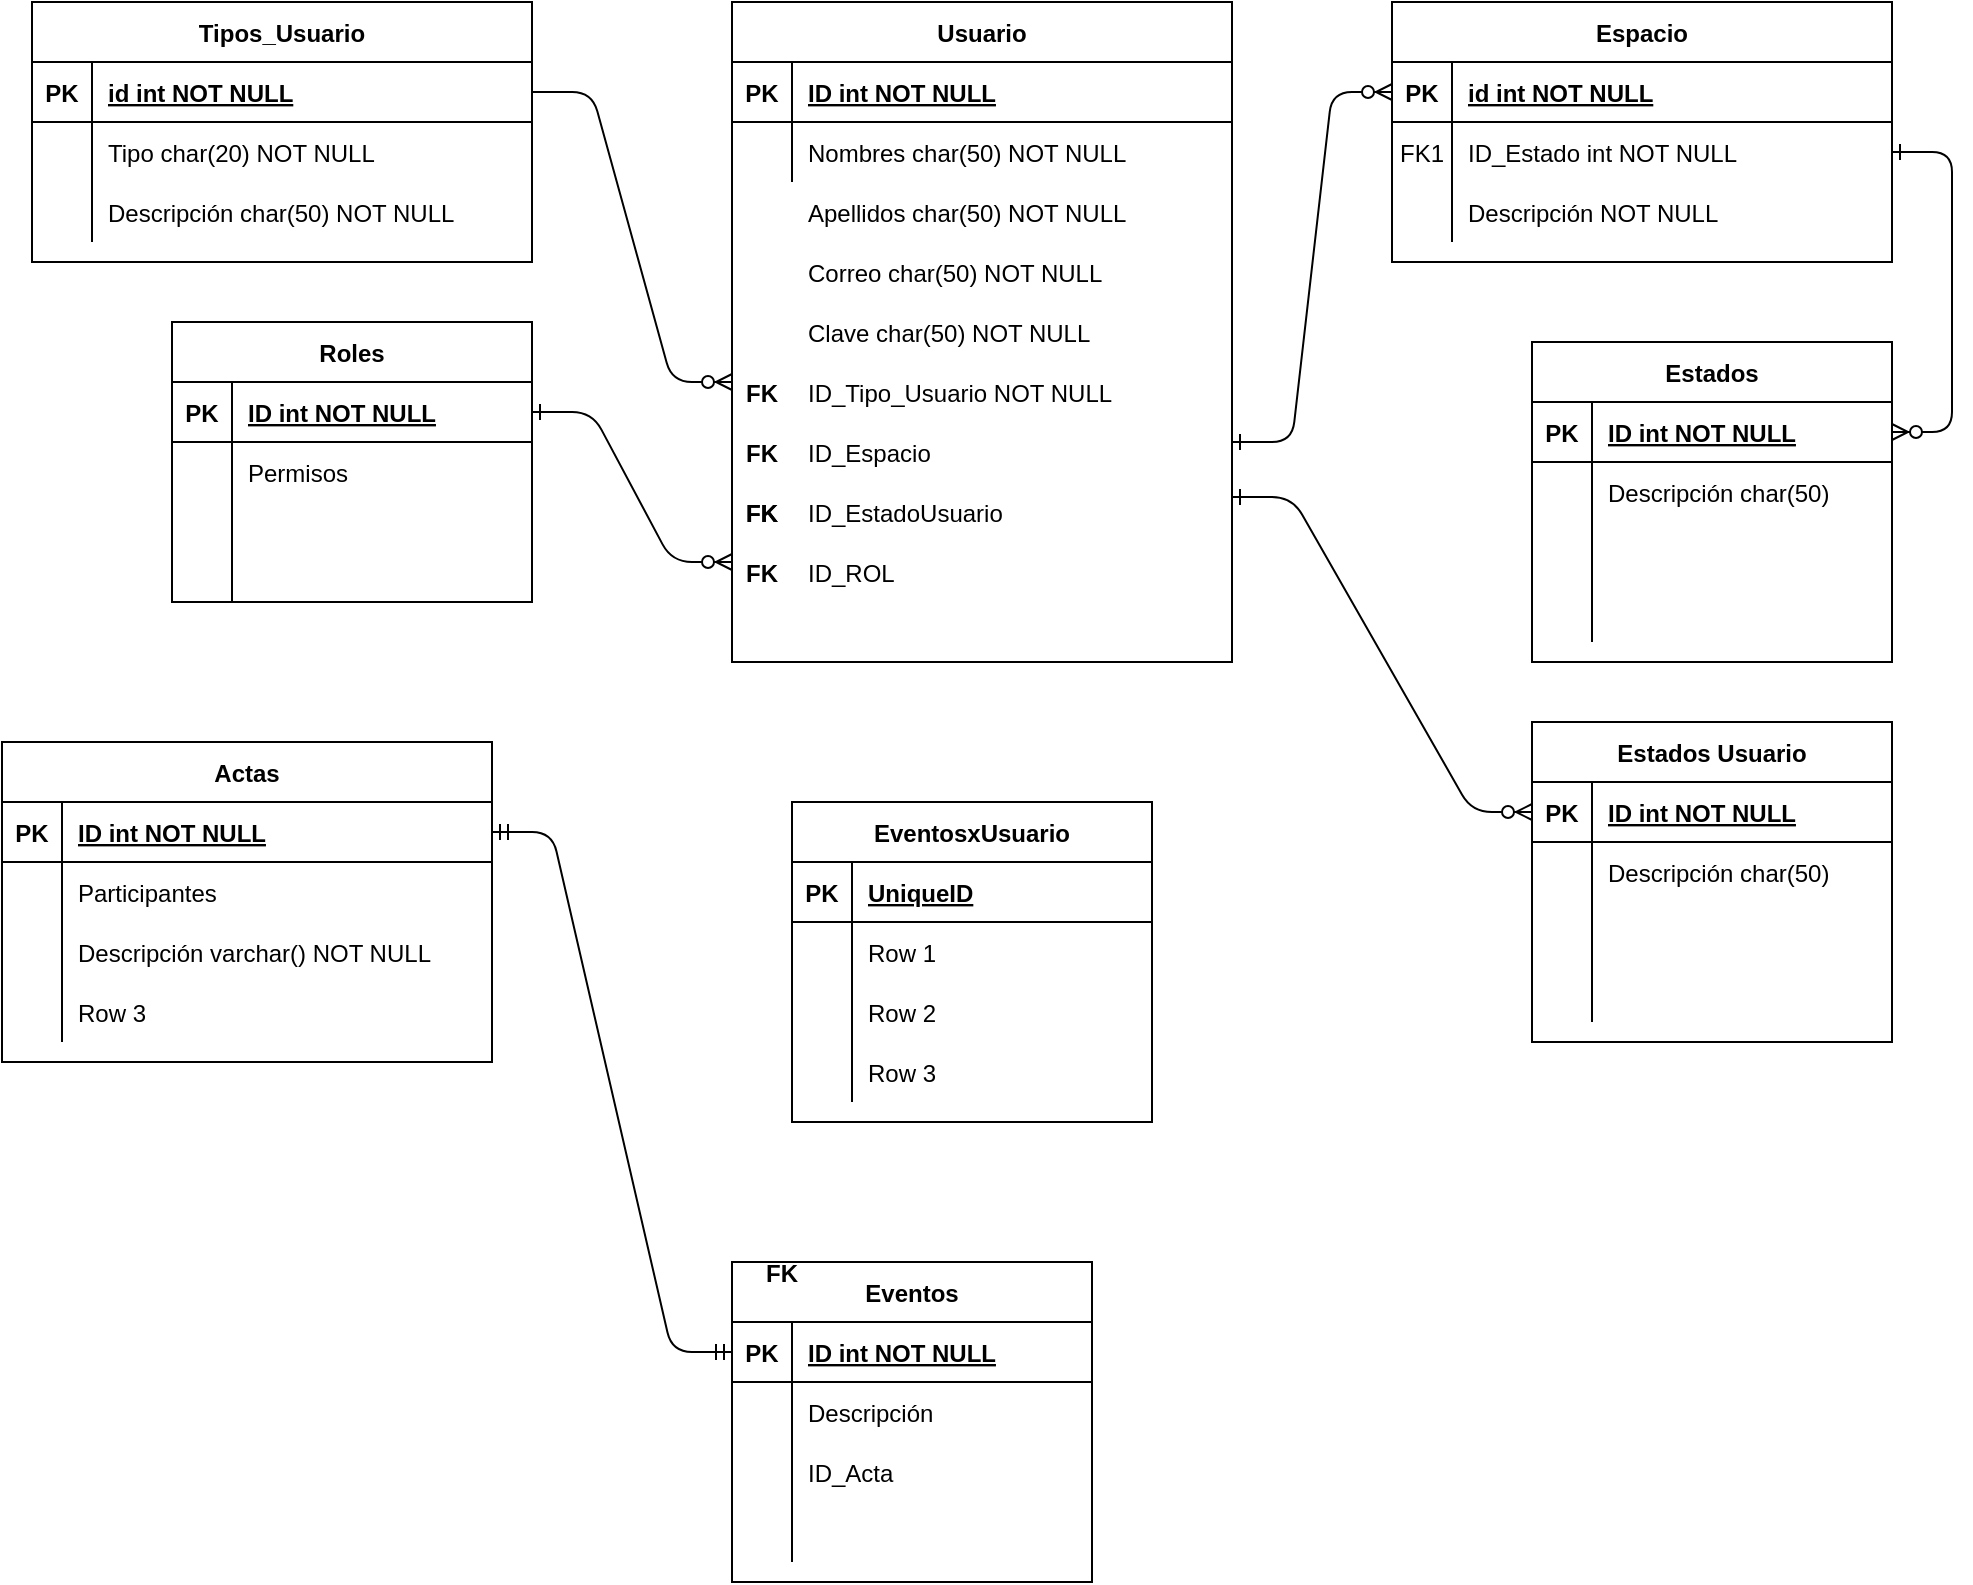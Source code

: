 <mxfile version="13.8.7" type="github">
  <diagram id="R2lEEEUBdFMjLlhIrx00" name="Page-1">
    <mxGraphModel dx="1712" dy="479" grid="1" gridSize="10" guides="1" tooltips="1" connect="1" arrows="1" fold="1" page="1" pageScale="1" pageWidth="850" pageHeight="1100" math="0" shadow="0" extFonts="Permanent Marker^https://fonts.googleapis.com/css?family=Permanent+Marker">
      <root>
        <mxCell id="0" />
        <mxCell id="1" parent="0" />
        <mxCell id="C-vyLk0tnHw3VtMMgP7b-1" value="" style="edgeStyle=entityRelationEdgeStyle;endArrow=ERzeroToMany;startArrow=ERone;endFill=1;startFill=0;entryX=0;entryY=0.5;entryDx=0;entryDy=0;" parent="1" target="C-vyLk0tnHw3VtMMgP7b-3" edge="1">
          <mxGeometry width="100" height="100" relative="1" as="geometry">
            <mxPoint x="370" y="340" as="sourcePoint" />
            <mxPoint x="440" y="620" as="targetPoint" />
          </mxGeometry>
        </mxCell>
        <mxCell id="C-vyLk0tnHw3VtMMgP7b-2" value="Espacio" style="shape=table;startSize=30;container=1;collapsible=1;childLayout=tableLayout;fixedRows=1;rowLines=0;fontStyle=1;align=center;resizeLast=1;" parent="1" vertex="1">
          <mxGeometry x="450" y="120" width="250" height="130" as="geometry" />
        </mxCell>
        <mxCell id="C-vyLk0tnHw3VtMMgP7b-3" value="" style="shape=partialRectangle;collapsible=0;dropTarget=0;pointerEvents=0;fillColor=none;points=[[0,0.5],[1,0.5]];portConstraint=eastwest;top=0;left=0;right=0;bottom=1;" parent="C-vyLk0tnHw3VtMMgP7b-2" vertex="1">
          <mxGeometry y="30" width="250" height="30" as="geometry" />
        </mxCell>
        <mxCell id="C-vyLk0tnHw3VtMMgP7b-4" value="PK" style="shape=partialRectangle;overflow=hidden;connectable=0;fillColor=none;top=0;left=0;bottom=0;right=0;fontStyle=1;" parent="C-vyLk0tnHw3VtMMgP7b-3" vertex="1">
          <mxGeometry width="30" height="30" as="geometry" />
        </mxCell>
        <mxCell id="C-vyLk0tnHw3VtMMgP7b-5" value="id int NOT NULL " style="shape=partialRectangle;overflow=hidden;connectable=0;fillColor=none;top=0;left=0;bottom=0;right=0;align=left;spacingLeft=6;fontStyle=5;" parent="C-vyLk0tnHw3VtMMgP7b-3" vertex="1">
          <mxGeometry x="30" width="220" height="30" as="geometry" />
        </mxCell>
        <mxCell id="C-vyLk0tnHw3VtMMgP7b-6" value="" style="shape=partialRectangle;collapsible=0;dropTarget=0;pointerEvents=0;fillColor=none;points=[[0,0.5],[1,0.5]];portConstraint=eastwest;top=0;left=0;right=0;bottom=0;" parent="C-vyLk0tnHw3VtMMgP7b-2" vertex="1">
          <mxGeometry y="60" width="250" height="30" as="geometry" />
        </mxCell>
        <mxCell id="C-vyLk0tnHw3VtMMgP7b-7" value="FK1" style="shape=partialRectangle;overflow=hidden;connectable=0;fillColor=none;top=0;left=0;bottom=0;right=0;" parent="C-vyLk0tnHw3VtMMgP7b-6" vertex="1">
          <mxGeometry width="30" height="30" as="geometry" />
        </mxCell>
        <mxCell id="C-vyLk0tnHw3VtMMgP7b-8" value="ID_Estado int NOT NULL" style="shape=partialRectangle;overflow=hidden;connectable=0;fillColor=none;top=0;left=0;bottom=0;right=0;align=left;spacingLeft=6;" parent="C-vyLk0tnHw3VtMMgP7b-6" vertex="1">
          <mxGeometry x="30" width="220" height="30" as="geometry" />
        </mxCell>
        <mxCell id="C-vyLk0tnHw3VtMMgP7b-9" value="" style="shape=partialRectangle;collapsible=0;dropTarget=0;pointerEvents=0;fillColor=none;points=[[0,0.5],[1,0.5]];portConstraint=eastwest;top=0;left=0;right=0;bottom=0;" parent="C-vyLk0tnHw3VtMMgP7b-2" vertex="1">
          <mxGeometry y="90" width="250" height="30" as="geometry" />
        </mxCell>
        <mxCell id="C-vyLk0tnHw3VtMMgP7b-10" value="" style="shape=partialRectangle;overflow=hidden;connectable=0;fillColor=none;top=0;left=0;bottom=0;right=0;" parent="C-vyLk0tnHw3VtMMgP7b-9" vertex="1">
          <mxGeometry width="30" height="30" as="geometry" />
        </mxCell>
        <mxCell id="C-vyLk0tnHw3VtMMgP7b-11" value="Descripción NOT NULL" style="shape=partialRectangle;overflow=hidden;connectable=0;fillColor=none;top=0;left=0;bottom=0;right=0;align=left;spacingLeft=6;" parent="C-vyLk0tnHw3VtMMgP7b-9" vertex="1">
          <mxGeometry x="30" width="220" height="30" as="geometry" />
        </mxCell>
        <mxCell id="C-vyLk0tnHw3VtMMgP7b-13" value="Tipos_Usuario" style="shape=table;startSize=30;container=1;collapsible=1;childLayout=tableLayout;fixedRows=1;rowLines=0;fontStyle=1;align=center;resizeLast=1;" parent="1" vertex="1">
          <mxGeometry x="-230" y="120" width="250" height="130" as="geometry" />
        </mxCell>
        <mxCell id="C-vyLk0tnHw3VtMMgP7b-14" value="" style="shape=partialRectangle;collapsible=0;dropTarget=0;pointerEvents=0;fillColor=none;points=[[0,0.5],[1,0.5]];portConstraint=eastwest;top=0;left=0;right=0;bottom=1;" parent="C-vyLk0tnHw3VtMMgP7b-13" vertex="1">
          <mxGeometry y="30" width="250" height="30" as="geometry" />
        </mxCell>
        <mxCell id="C-vyLk0tnHw3VtMMgP7b-15" value="PK" style="shape=partialRectangle;overflow=hidden;connectable=0;fillColor=none;top=0;left=0;bottom=0;right=0;fontStyle=1;" parent="C-vyLk0tnHw3VtMMgP7b-14" vertex="1">
          <mxGeometry width="30" height="30" as="geometry" />
        </mxCell>
        <mxCell id="C-vyLk0tnHw3VtMMgP7b-16" value="id int NOT NULL " style="shape=partialRectangle;overflow=hidden;connectable=0;fillColor=none;top=0;left=0;bottom=0;right=0;align=left;spacingLeft=6;fontStyle=5;" parent="C-vyLk0tnHw3VtMMgP7b-14" vertex="1">
          <mxGeometry x="30" width="220" height="30" as="geometry" />
        </mxCell>
        <mxCell id="C-vyLk0tnHw3VtMMgP7b-17" value="" style="shape=partialRectangle;collapsible=0;dropTarget=0;pointerEvents=0;fillColor=none;points=[[0,0.5],[1,0.5]];portConstraint=eastwest;top=0;left=0;right=0;bottom=0;" parent="C-vyLk0tnHw3VtMMgP7b-13" vertex="1">
          <mxGeometry y="60" width="250" height="30" as="geometry" />
        </mxCell>
        <mxCell id="C-vyLk0tnHw3VtMMgP7b-18" value="" style="shape=partialRectangle;overflow=hidden;connectable=0;fillColor=none;top=0;left=0;bottom=0;right=0;" parent="C-vyLk0tnHw3VtMMgP7b-17" vertex="1">
          <mxGeometry width="30" height="30" as="geometry" />
        </mxCell>
        <mxCell id="C-vyLk0tnHw3VtMMgP7b-19" value="Tipo char(20) NOT NULL" style="shape=partialRectangle;overflow=hidden;connectable=0;fillColor=none;top=0;left=0;bottom=0;right=0;align=left;spacingLeft=6;" parent="C-vyLk0tnHw3VtMMgP7b-17" vertex="1">
          <mxGeometry x="30" width="220" height="30" as="geometry" />
        </mxCell>
        <mxCell id="C-vyLk0tnHw3VtMMgP7b-20" value="" style="shape=partialRectangle;collapsible=0;dropTarget=0;pointerEvents=0;fillColor=none;points=[[0,0.5],[1,0.5]];portConstraint=eastwest;top=0;left=0;right=0;bottom=0;" parent="C-vyLk0tnHw3VtMMgP7b-13" vertex="1">
          <mxGeometry y="90" width="250" height="30" as="geometry" />
        </mxCell>
        <mxCell id="C-vyLk0tnHw3VtMMgP7b-21" value="" style="shape=partialRectangle;overflow=hidden;connectable=0;fillColor=none;top=0;left=0;bottom=0;right=0;" parent="C-vyLk0tnHw3VtMMgP7b-20" vertex="1">
          <mxGeometry width="30" height="30" as="geometry" />
        </mxCell>
        <mxCell id="C-vyLk0tnHw3VtMMgP7b-22" value="Descripción char(50) NOT NULL" style="shape=partialRectangle;overflow=hidden;connectable=0;fillColor=none;top=0;left=0;bottom=0;right=0;align=left;spacingLeft=6;" parent="C-vyLk0tnHw3VtMMgP7b-20" vertex="1">
          <mxGeometry x="30" width="220" height="30" as="geometry" />
        </mxCell>
        <mxCell id="C-vyLk0tnHw3VtMMgP7b-23" value="Usuario" style="shape=table;startSize=30;container=1;collapsible=1;childLayout=tableLayout;fixedRows=1;rowLines=0;fontStyle=1;align=center;resizeLast=1;" parent="1" vertex="1">
          <mxGeometry x="120" y="120" width="250" height="330" as="geometry" />
        </mxCell>
        <mxCell id="C-vyLk0tnHw3VtMMgP7b-24" value="" style="shape=partialRectangle;collapsible=0;dropTarget=0;pointerEvents=0;fillColor=none;points=[[0,0.5],[1,0.5]];portConstraint=eastwest;top=0;left=0;right=0;bottom=1;" parent="C-vyLk0tnHw3VtMMgP7b-23" vertex="1">
          <mxGeometry y="30" width="250" height="30" as="geometry" />
        </mxCell>
        <mxCell id="C-vyLk0tnHw3VtMMgP7b-25" value="PK" style="shape=partialRectangle;overflow=hidden;connectable=0;fillColor=none;top=0;left=0;bottom=0;right=0;fontStyle=1;" parent="C-vyLk0tnHw3VtMMgP7b-24" vertex="1">
          <mxGeometry width="30" height="30" as="geometry" />
        </mxCell>
        <mxCell id="C-vyLk0tnHw3VtMMgP7b-26" value="ID int NOT NULL " style="shape=partialRectangle;overflow=hidden;connectable=0;fillColor=none;top=0;left=0;bottom=0;right=0;align=left;spacingLeft=6;fontStyle=5;" parent="C-vyLk0tnHw3VtMMgP7b-24" vertex="1">
          <mxGeometry x="30" width="220" height="30" as="geometry" />
        </mxCell>
        <mxCell id="C-vyLk0tnHw3VtMMgP7b-27" value="" style="shape=partialRectangle;collapsible=0;dropTarget=0;pointerEvents=0;fillColor=none;points=[[0,0.5],[1,0.5]];portConstraint=eastwest;top=0;left=0;right=0;bottom=0;" parent="C-vyLk0tnHw3VtMMgP7b-23" vertex="1">
          <mxGeometry y="60" width="250" height="30" as="geometry" />
        </mxCell>
        <mxCell id="C-vyLk0tnHw3VtMMgP7b-28" value="" style="shape=partialRectangle;overflow=hidden;connectable=0;fillColor=none;top=0;left=0;bottom=0;right=0;" parent="C-vyLk0tnHw3VtMMgP7b-27" vertex="1">
          <mxGeometry width="30" height="30" as="geometry" />
        </mxCell>
        <mxCell id="C-vyLk0tnHw3VtMMgP7b-29" value="Nombres char(50) NOT NULL" style="shape=partialRectangle;overflow=hidden;connectable=0;fillColor=none;top=0;left=0;bottom=0;right=0;align=left;spacingLeft=6;" parent="C-vyLk0tnHw3VtMMgP7b-27" vertex="1">
          <mxGeometry x="30" width="220" height="30" as="geometry" />
        </mxCell>
        <mxCell id="xv08w1UEjey9Dp2DJym8-1" value="Apellidos char(50) NOT NULL" style="shape=partialRectangle;overflow=hidden;connectable=0;fillColor=none;top=0;left=0;bottom=0;right=0;align=left;spacingLeft=6;" parent="1" vertex="1">
          <mxGeometry x="150" y="210" width="220" height="30" as="geometry" />
        </mxCell>
        <mxCell id="xv08w1UEjey9Dp2DJym8-2" value="Correo char(50) NOT NULL" style="shape=partialRectangle;overflow=hidden;connectable=0;fillColor=none;top=0;left=0;bottom=0;right=0;align=left;spacingLeft=6;" parent="1" vertex="1">
          <mxGeometry x="150" y="240" width="220" height="30" as="geometry" />
        </mxCell>
        <mxCell id="xv08w1UEjey9Dp2DJym8-3" value="Clave char(50) NOT NULL" style="shape=partialRectangle;overflow=hidden;connectable=0;fillColor=none;top=0;left=0;bottom=0;right=0;align=left;spacingLeft=6;" parent="1" vertex="1">
          <mxGeometry x="150" y="270" width="220" height="30" as="geometry" />
        </mxCell>
        <mxCell id="xv08w1UEjey9Dp2DJym8-4" value="ID_Tipo_Usuario NOT NULL" style="shape=partialRectangle;overflow=hidden;connectable=0;fillColor=none;top=0;left=0;bottom=0;right=0;align=left;spacingLeft=6;" parent="1" vertex="1">
          <mxGeometry x="150" y="300" width="220" height="30" as="geometry" />
        </mxCell>
        <mxCell id="xv08w1UEjey9Dp2DJym8-5" value="FK" style="shape=partialRectangle;overflow=hidden;connectable=0;fillColor=none;top=0;left=0;bottom=0;right=0;fontStyle=1;" parent="1" vertex="1">
          <mxGeometry x="120" y="300" width="30" height="30" as="geometry" />
        </mxCell>
        <mxCell id="xv08w1UEjey9Dp2DJym8-6" value="ID_Espacio" style="shape=partialRectangle;overflow=hidden;connectable=0;fillColor=none;top=0;left=0;bottom=0;right=0;align=left;spacingLeft=6;" parent="1" vertex="1">
          <mxGeometry x="150" y="330" width="220" height="30" as="geometry" />
        </mxCell>
        <mxCell id="xv08w1UEjey9Dp2DJym8-7" value="FK" style="shape=partialRectangle;overflow=hidden;connectable=0;fillColor=none;top=0;left=0;bottom=0;right=0;fontStyle=1;" parent="1" vertex="1">
          <mxGeometry x="120" y="330" width="30" height="30" as="geometry" />
        </mxCell>
        <mxCell id="xv08w1UEjey9Dp2DJym8-9" value="" style="edgeStyle=entityRelationEdgeStyle;fontSize=12;html=1;endArrow=ERzeroToMany;endFill=1;exitX=1;exitY=0.5;exitDx=0;exitDy=0;" parent="1" source="C-vyLk0tnHw3VtMMgP7b-14" edge="1">
          <mxGeometry width="100" height="100" relative="1" as="geometry">
            <mxPoint x="20" y="410" as="sourcePoint" />
            <mxPoint x="120" y="310" as="targetPoint" />
          </mxGeometry>
        </mxCell>
        <mxCell id="a4zTn3Dcf4u7CMfQcBWH-1" value="Actas" style="shape=table;startSize=30;container=1;collapsible=1;childLayout=tableLayout;fixedRows=1;rowLines=0;fontStyle=1;align=center;resizeLast=1;" vertex="1" parent="1">
          <mxGeometry x="-245" y="490" width="245" height="160" as="geometry" />
        </mxCell>
        <mxCell id="a4zTn3Dcf4u7CMfQcBWH-2" value="" style="shape=partialRectangle;collapsible=0;dropTarget=0;pointerEvents=0;fillColor=none;top=0;left=0;bottom=1;right=0;points=[[0,0.5],[1,0.5]];portConstraint=eastwest;" vertex="1" parent="a4zTn3Dcf4u7CMfQcBWH-1">
          <mxGeometry y="30" width="245" height="30" as="geometry" />
        </mxCell>
        <mxCell id="a4zTn3Dcf4u7CMfQcBWH-3" value="PK" style="shape=partialRectangle;connectable=0;fillColor=none;top=0;left=0;bottom=0;right=0;fontStyle=1;overflow=hidden;" vertex="1" parent="a4zTn3Dcf4u7CMfQcBWH-2">
          <mxGeometry width="30" height="30" as="geometry" />
        </mxCell>
        <mxCell id="a4zTn3Dcf4u7CMfQcBWH-4" value="ID int NOT NULL" style="shape=partialRectangle;connectable=0;fillColor=none;top=0;left=0;bottom=0;right=0;align=left;spacingLeft=6;fontStyle=5;overflow=hidden;" vertex="1" parent="a4zTn3Dcf4u7CMfQcBWH-2">
          <mxGeometry x="30" width="215" height="30" as="geometry" />
        </mxCell>
        <mxCell id="a4zTn3Dcf4u7CMfQcBWH-5" value="" style="shape=partialRectangle;collapsible=0;dropTarget=0;pointerEvents=0;fillColor=none;top=0;left=0;bottom=0;right=0;points=[[0,0.5],[1,0.5]];portConstraint=eastwest;" vertex="1" parent="a4zTn3Dcf4u7CMfQcBWH-1">
          <mxGeometry y="60" width="245" height="30" as="geometry" />
        </mxCell>
        <mxCell id="a4zTn3Dcf4u7CMfQcBWH-6" value="" style="shape=partialRectangle;connectable=0;fillColor=none;top=0;left=0;bottom=0;right=0;editable=1;overflow=hidden;" vertex="1" parent="a4zTn3Dcf4u7CMfQcBWH-5">
          <mxGeometry width="30" height="30" as="geometry" />
        </mxCell>
        <mxCell id="a4zTn3Dcf4u7CMfQcBWH-7" value="Participantes " style="shape=partialRectangle;connectable=0;fillColor=none;top=0;left=0;bottom=0;right=0;align=left;spacingLeft=6;overflow=hidden;" vertex="1" parent="a4zTn3Dcf4u7CMfQcBWH-5">
          <mxGeometry x="30" width="215" height="30" as="geometry" />
        </mxCell>
        <mxCell id="a4zTn3Dcf4u7CMfQcBWH-8" value="" style="shape=partialRectangle;collapsible=0;dropTarget=0;pointerEvents=0;fillColor=none;top=0;left=0;bottom=0;right=0;points=[[0,0.5],[1,0.5]];portConstraint=eastwest;" vertex="1" parent="a4zTn3Dcf4u7CMfQcBWH-1">
          <mxGeometry y="90" width="245" height="30" as="geometry" />
        </mxCell>
        <mxCell id="a4zTn3Dcf4u7CMfQcBWH-9" value="" style="shape=partialRectangle;connectable=0;fillColor=none;top=0;left=0;bottom=0;right=0;editable=1;overflow=hidden;" vertex="1" parent="a4zTn3Dcf4u7CMfQcBWH-8">
          <mxGeometry width="30" height="30" as="geometry" />
        </mxCell>
        <mxCell id="a4zTn3Dcf4u7CMfQcBWH-10" value="Descripción varchar() NOT NULL" style="shape=partialRectangle;connectable=0;fillColor=none;top=0;left=0;bottom=0;right=0;align=left;spacingLeft=6;overflow=hidden;" vertex="1" parent="a4zTn3Dcf4u7CMfQcBWH-8">
          <mxGeometry x="30" width="215" height="30" as="geometry" />
        </mxCell>
        <mxCell id="a4zTn3Dcf4u7CMfQcBWH-11" value="" style="shape=partialRectangle;collapsible=0;dropTarget=0;pointerEvents=0;fillColor=none;top=0;left=0;bottom=0;right=0;points=[[0,0.5],[1,0.5]];portConstraint=eastwest;" vertex="1" parent="a4zTn3Dcf4u7CMfQcBWH-1">
          <mxGeometry y="120" width="245" height="30" as="geometry" />
        </mxCell>
        <mxCell id="a4zTn3Dcf4u7CMfQcBWH-12" value="" style="shape=partialRectangle;connectable=0;fillColor=none;top=0;left=0;bottom=0;right=0;editable=1;overflow=hidden;" vertex="1" parent="a4zTn3Dcf4u7CMfQcBWH-11">
          <mxGeometry width="30" height="30" as="geometry" />
        </mxCell>
        <mxCell id="a4zTn3Dcf4u7CMfQcBWH-13" value="Row 3" style="shape=partialRectangle;connectable=0;fillColor=none;top=0;left=0;bottom=0;right=0;align=left;spacingLeft=6;overflow=hidden;" vertex="1" parent="a4zTn3Dcf4u7CMfQcBWH-11">
          <mxGeometry x="30" width="215" height="30" as="geometry" />
        </mxCell>
        <mxCell id="a4zTn3Dcf4u7CMfQcBWH-15" value="Roles" style="shape=table;startSize=30;container=1;collapsible=1;childLayout=tableLayout;fixedRows=1;rowLines=0;fontStyle=1;align=center;resizeLast=1;" vertex="1" parent="1">
          <mxGeometry x="-160" y="280" width="180" height="140" as="geometry" />
        </mxCell>
        <mxCell id="a4zTn3Dcf4u7CMfQcBWH-16" value="" style="shape=partialRectangle;collapsible=0;dropTarget=0;pointerEvents=0;fillColor=none;top=0;left=0;bottom=1;right=0;points=[[0,0.5],[1,0.5]];portConstraint=eastwest;" vertex="1" parent="a4zTn3Dcf4u7CMfQcBWH-15">
          <mxGeometry y="30" width="180" height="30" as="geometry" />
        </mxCell>
        <mxCell id="a4zTn3Dcf4u7CMfQcBWH-17" value="PK" style="shape=partialRectangle;connectable=0;fillColor=none;top=0;left=0;bottom=0;right=0;fontStyle=1;overflow=hidden;" vertex="1" parent="a4zTn3Dcf4u7CMfQcBWH-16">
          <mxGeometry width="30" height="30" as="geometry" />
        </mxCell>
        <mxCell id="a4zTn3Dcf4u7CMfQcBWH-18" value="ID int NOT NULL" style="shape=partialRectangle;connectable=0;fillColor=none;top=0;left=0;bottom=0;right=0;align=left;spacingLeft=6;fontStyle=5;overflow=hidden;" vertex="1" parent="a4zTn3Dcf4u7CMfQcBWH-16">
          <mxGeometry x="30" width="150" height="30" as="geometry" />
        </mxCell>
        <mxCell id="a4zTn3Dcf4u7CMfQcBWH-19" value="" style="shape=partialRectangle;collapsible=0;dropTarget=0;pointerEvents=0;fillColor=none;top=0;left=0;bottom=0;right=0;points=[[0,0.5],[1,0.5]];portConstraint=eastwest;" vertex="1" parent="a4zTn3Dcf4u7CMfQcBWH-15">
          <mxGeometry y="60" width="180" height="30" as="geometry" />
        </mxCell>
        <mxCell id="a4zTn3Dcf4u7CMfQcBWH-20" value="" style="shape=partialRectangle;connectable=0;fillColor=none;top=0;left=0;bottom=0;right=0;editable=1;overflow=hidden;" vertex="1" parent="a4zTn3Dcf4u7CMfQcBWH-19">
          <mxGeometry width="30" height="30" as="geometry" />
        </mxCell>
        <mxCell id="a4zTn3Dcf4u7CMfQcBWH-21" value="Permisos" style="shape=partialRectangle;connectable=0;fillColor=none;top=0;left=0;bottom=0;right=0;align=left;spacingLeft=6;overflow=hidden;" vertex="1" parent="a4zTn3Dcf4u7CMfQcBWH-19">
          <mxGeometry x="30" width="150" height="30" as="geometry" />
        </mxCell>
        <mxCell id="a4zTn3Dcf4u7CMfQcBWH-22" value="" style="shape=partialRectangle;collapsible=0;dropTarget=0;pointerEvents=0;fillColor=none;top=0;left=0;bottom=0;right=0;points=[[0,0.5],[1,0.5]];portConstraint=eastwest;" vertex="1" parent="a4zTn3Dcf4u7CMfQcBWH-15">
          <mxGeometry y="90" width="180" height="30" as="geometry" />
        </mxCell>
        <mxCell id="a4zTn3Dcf4u7CMfQcBWH-23" value="" style="shape=partialRectangle;connectable=0;fillColor=none;top=0;left=0;bottom=0;right=0;editable=1;overflow=hidden;" vertex="1" parent="a4zTn3Dcf4u7CMfQcBWH-22">
          <mxGeometry width="30" height="30" as="geometry" />
        </mxCell>
        <mxCell id="a4zTn3Dcf4u7CMfQcBWH-24" value="" style="shape=partialRectangle;connectable=0;fillColor=none;top=0;left=0;bottom=0;right=0;align=left;spacingLeft=6;overflow=hidden;" vertex="1" parent="a4zTn3Dcf4u7CMfQcBWH-22">
          <mxGeometry x="30" width="150" height="30" as="geometry" />
        </mxCell>
        <mxCell id="a4zTn3Dcf4u7CMfQcBWH-25" value="" style="shape=partialRectangle;collapsible=0;dropTarget=0;pointerEvents=0;fillColor=none;top=0;left=0;bottom=0;right=0;points=[[0,0.5],[1,0.5]];portConstraint=eastwest;" vertex="1" parent="a4zTn3Dcf4u7CMfQcBWH-15">
          <mxGeometry y="120" width="180" height="20" as="geometry" />
        </mxCell>
        <mxCell id="a4zTn3Dcf4u7CMfQcBWH-26" value="" style="shape=partialRectangle;connectable=0;fillColor=none;top=0;left=0;bottom=0;right=0;editable=1;overflow=hidden;" vertex="1" parent="a4zTn3Dcf4u7CMfQcBWH-25">
          <mxGeometry width="30" height="20" as="geometry" />
        </mxCell>
        <mxCell id="a4zTn3Dcf4u7CMfQcBWH-27" value="" style="shape=partialRectangle;connectable=0;fillColor=none;top=0;left=0;bottom=0;right=0;align=left;spacingLeft=6;overflow=hidden;" vertex="1" parent="a4zTn3Dcf4u7CMfQcBWH-25">
          <mxGeometry x="30" width="150" height="20" as="geometry" />
        </mxCell>
        <mxCell id="a4zTn3Dcf4u7CMfQcBWH-28" value="Estados" style="shape=table;startSize=30;container=1;collapsible=1;childLayout=tableLayout;fixedRows=1;rowLines=0;fontStyle=1;align=center;resizeLast=1;" vertex="1" parent="1">
          <mxGeometry x="520" y="290" width="180" height="160" as="geometry" />
        </mxCell>
        <mxCell id="a4zTn3Dcf4u7CMfQcBWH-29" value="" style="shape=partialRectangle;collapsible=0;dropTarget=0;pointerEvents=0;fillColor=none;top=0;left=0;bottom=1;right=0;points=[[0,0.5],[1,0.5]];portConstraint=eastwest;" vertex="1" parent="a4zTn3Dcf4u7CMfQcBWH-28">
          <mxGeometry y="30" width="180" height="30" as="geometry" />
        </mxCell>
        <mxCell id="a4zTn3Dcf4u7CMfQcBWH-30" value="PK" style="shape=partialRectangle;connectable=0;fillColor=none;top=0;left=0;bottom=0;right=0;fontStyle=1;overflow=hidden;" vertex="1" parent="a4zTn3Dcf4u7CMfQcBWH-29">
          <mxGeometry width="30" height="30" as="geometry" />
        </mxCell>
        <mxCell id="a4zTn3Dcf4u7CMfQcBWH-31" value="ID int NOT NULL" style="shape=partialRectangle;connectable=0;fillColor=none;top=0;left=0;bottom=0;right=0;align=left;spacingLeft=6;fontStyle=5;overflow=hidden;" vertex="1" parent="a4zTn3Dcf4u7CMfQcBWH-29">
          <mxGeometry x="30" width="150" height="30" as="geometry" />
        </mxCell>
        <mxCell id="a4zTn3Dcf4u7CMfQcBWH-32" value="" style="shape=partialRectangle;collapsible=0;dropTarget=0;pointerEvents=0;fillColor=none;top=0;left=0;bottom=0;right=0;points=[[0,0.5],[1,0.5]];portConstraint=eastwest;" vertex="1" parent="a4zTn3Dcf4u7CMfQcBWH-28">
          <mxGeometry y="60" width="180" height="30" as="geometry" />
        </mxCell>
        <mxCell id="a4zTn3Dcf4u7CMfQcBWH-33" value="" style="shape=partialRectangle;connectable=0;fillColor=none;top=0;left=0;bottom=0;right=0;editable=1;overflow=hidden;" vertex="1" parent="a4zTn3Dcf4u7CMfQcBWH-32">
          <mxGeometry width="30" height="30" as="geometry" />
        </mxCell>
        <mxCell id="a4zTn3Dcf4u7CMfQcBWH-34" value="Descripción char(50)" style="shape=partialRectangle;connectable=0;fillColor=none;top=0;left=0;bottom=0;right=0;align=left;spacingLeft=6;overflow=hidden;" vertex="1" parent="a4zTn3Dcf4u7CMfQcBWH-32">
          <mxGeometry x="30" width="150" height="30" as="geometry" />
        </mxCell>
        <mxCell id="a4zTn3Dcf4u7CMfQcBWH-35" value="" style="shape=partialRectangle;collapsible=0;dropTarget=0;pointerEvents=0;fillColor=none;top=0;left=0;bottom=0;right=0;points=[[0,0.5],[1,0.5]];portConstraint=eastwest;" vertex="1" parent="a4zTn3Dcf4u7CMfQcBWH-28">
          <mxGeometry y="90" width="180" height="30" as="geometry" />
        </mxCell>
        <mxCell id="a4zTn3Dcf4u7CMfQcBWH-36" value="" style="shape=partialRectangle;connectable=0;fillColor=none;top=0;left=0;bottom=0;right=0;editable=1;overflow=hidden;" vertex="1" parent="a4zTn3Dcf4u7CMfQcBWH-35">
          <mxGeometry width="30" height="30" as="geometry" />
        </mxCell>
        <mxCell id="a4zTn3Dcf4u7CMfQcBWH-37" value="" style="shape=partialRectangle;connectable=0;fillColor=none;top=0;left=0;bottom=0;right=0;align=left;spacingLeft=6;overflow=hidden;" vertex="1" parent="a4zTn3Dcf4u7CMfQcBWH-35">
          <mxGeometry x="30" width="150" height="30" as="geometry" />
        </mxCell>
        <mxCell id="a4zTn3Dcf4u7CMfQcBWH-38" value="" style="shape=partialRectangle;collapsible=0;dropTarget=0;pointerEvents=0;fillColor=none;top=0;left=0;bottom=0;right=0;points=[[0,0.5],[1,0.5]];portConstraint=eastwest;" vertex="1" parent="a4zTn3Dcf4u7CMfQcBWH-28">
          <mxGeometry y="120" width="180" height="30" as="geometry" />
        </mxCell>
        <mxCell id="a4zTn3Dcf4u7CMfQcBWH-39" value="" style="shape=partialRectangle;connectable=0;fillColor=none;top=0;left=0;bottom=0;right=0;editable=1;overflow=hidden;" vertex="1" parent="a4zTn3Dcf4u7CMfQcBWH-38">
          <mxGeometry width="30" height="30" as="geometry" />
        </mxCell>
        <mxCell id="a4zTn3Dcf4u7CMfQcBWH-40" value="" style="shape=partialRectangle;connectable=0;fillColor=none;top=0;left=0;bottom=0;right=0;align=left;spacingLeft=6;overflow=hidden;" vertex="1" parent="a4zTn3Dcf4u7CMfQcBWH-38">
          <mxGeometry x="30" width="150" height="30" as="geometry" />
        </mxCell>
        <mxCell id="a4zTn3Dcf4u7CMfQcBWH-41" value="" style="edgeStyle=entityRelationEdgeStyle;endArrow=ERzeroToMany;startArrow=ERone;endFill=1;startFill=0;exitX=1;exitY=0.5;exitDx=0;exitDy=0;" edge="1" parent="1" source="C-vyLk0tnHw3VtMMgP7b-6" target="a4zTn3Dcf4u7CMfQcBWH-29">
          <mxGeometry width="100" height="100" relative="1" as="geometry">
            <mxPoint x="710" y="580" as="sourcePoint" />
            <mxPoint x="815" y="370" as="targetPoint" />
          </mxGeometry>
        </mxCell>
        <mxCell id="a4zTn3Dcf4u7CMfQcBWH-42" value="ID_EstadoUsuario" style="shape=partialRectangle;overflow=hidden;connectable=0;fillColor=none;top=0;left=0;bottom=0;right=0;align=left;spacingLeft=6;" vertex="1" parent="1">
          <mxGeometry x="150" y="360" width="220" height="30" as="geometry" />
        </mxCell>
        <mxCell id="a4zTn3Dcf4u7CMfQcBWH-43" value="FK" style="shape=partialRectangle;overflow=hidden;connectable=0;fillColor=none;top=0;left=0;bottom=0;right=0;fontStyle=1;" vertex="1" parent="1">
          <mxGeometry x="120" y="360" width="30" height="30" as="geometry" />
        </mxCell>
        <mxCell id="a4zTn3Dcf4u7CMfQcBWH-44" value="Estados Usuario" style="shape=table;startSize=30;container=1;collapsible=1;childLayout=tableLayout;fixedRows=1;rowLines=0;fontStyle=1;align=center;resizeLast=1;" vertex="1" parent="1">
          <mxGeometry x="520" y="480" width="180" height="160" as="geometry" />
        </mxCell>
        <mxCell id="a4zTn3Dcf4u7CMfQcBWH-45" value="" style="shape=partialRectangle;collapsible=0;dropTarget=0;pointerEvents=0;fillColor=none;top=0;left=0;bottom=1;right=0;points=[[0,0.5],[1,0.5]];portConstraint=eastwest;" vertex="1" parent="a4zTn3Dcf4u7CMfQcBWH-44">
          <mxGeometry y="30" width="180" height="30" as="geometry" />
        </mxCell>
        <mxCell id="a4zTn3Dcf4u7CMfQcBWH-46" value="PK" style="shape=partialRectangle;connectable=0;fillColor=none;top=0;left=0;bottom=0;right=0;fontStyle=1;overflow=hidden;" vertex="1" parent="a4zTn3Dcf4u7CMfQcBWH-45">
          <mxGeometry width="30" height="30" as="geometry" />
        </mxCell>
        <mxCell id="a4zTn3Dcf4u7CMfQcBWH-47" value="ID int NOT NULL" style="shape=partialRectangle;connectable=0;fillColor=none;top=0;left=0;bottom=0;right=0;align=left;spacingLeft=6;fontStyle=5;overflow=hidden;" vertex="1" parent="a4zTn3Dcf4u7CMfQcBWH-45">
          <mxGeometry x="30" width="150" height="30" as="geometry" />
        </mxCell>
        <mxCell id="a4zTn3Dcf4u7CMfQcBWH-48" value="" style="shape=partialRectangle;collapsible=0;dropTarget=0;pointerEvents=0;fillColor=none;top=0;left=0;bottom=0;right=0;points=[[0,0.5],[1,0.5]];portConstraint=eastwest;" vertex="1" parent="a4zTn3Dcf4u7CMfQcBWH-44">
          <mxGeometry y="60" width="180" height="30" as="geometry" />
        </mxCell>
        <mxCell id="a4zTn3Dcf4u7CMfQcBWH-49" value="" style="shape=partialRectangle;connectable=0;fillColor=none;top=0;left=0;bottom=0;right=0;editable=1;overflow=hidden;" vertex="1" parent="a4zTn3Dcf4u7CMfQcBWH-48">
          <mxGeometry width="30" height="30" as="geometry" />
        </mxCell>
        <mxCell id="a4zTn3Dcf4u7CMfQcBWH-50" value="Descripción char(50)" style="shape=partialRectangle;connectable=0;fillColor=none;top=0;left=0;bottom=0;right=0;align=left;spacingLeft=6;overflow=hidden;" vertex="1" parent="a4zTn3Dcf4u7CMfQcBWH-48">
          <mxGeometry x="30" width="150" height="30" as="geometry" />
        </mxCell>
        <mxCell id="a4zTn3Dcf4u7CMfQcBWH-51" value="" style="shape=partialRectangle;collapsible=0;dropTarget=0;pointerEvents=0;fillColor=none;top=0;left=0;bottom=0;right=0;points=[[0,0.5],[1,0.5]];portConstraint=eastwest;" vertex="1" parent="a4zTn3Dcf4u7CMfQcBWH-44">
          <mxGeometry y="90" width="180" height="30" as="geometry" />
        </mxCell>
        <mxCell id="a4zTn3Dcf4u7CMfQcBWH-52" value="" style="shape=partialRectangle;connectable=0;fillColor=none;top=0;left=0;bottom=0;right=0;editable=1;overflow=hidden;" vertex="1" parent="a4zTn3Dcf4u7CMfQcBWH-51">
          <mxGeometry width="30" height="30" as="geometry" />
        </mxCell>
        <mxCell id="a4zTn3Dcf4u7CMfQcBWH-53" value="" style="shape=partialRectangle;connectable=0;fillColor=none;top=0;left=0;bottom=0;right=0;align=left;spacingLeft=6;overflow=hidden;" vertex="1" parent="a4zTn3Dcf4u7CMfQcBWH-51">
          <mxGeometry x="30" width="150" height="30" as="geometry" />
        </mxCell>
        <mxCell id="a4zTn3Dcf4u7CMfQcBWH-54" value="" style="shape=partialRectangle;collapsible=0;dropTarget=0;pointerEvents=0;fillColor=none;top=0;left=0;bottom=0;right=0;points=[[0,0.5],[1,0.5]];portConstraint=eastwest;" vertex="1" parent="a4zTn3Dcf4u7CMfQcBWH-44">
          <mxGeometry y="120" width="180" height="30" as="geometry" />
        </mxCell>
        <mxCell id="a4zTn3Dcf4u7CMfQcBWH-55" value="" style="shape=partialRectangle;connectable=0;fillColor=none;top=0;left=0;bottom=0;right=0;editable=1;overflow=hidden;" vertex="1" parent="a4zTn3Dcf4u7CMfQcBWH-54">
          <mxGeometry width="30" height="30" as="geometry" />
        </mxCell>
        <mxCell id="a4zTn3Dcf4u7CMfQcBWH-56" value="" style="shape=partialRectangle;connectable=0;fillColor=none;top=0;left=0;bottom=0;right=0;align=left;spacingLeft=6;overflow=hidden;" vertex="1" parent="a4zTn3Dcf4u7CMfQcBWH-54">
          <mxGeometry x="30" width="150" height="30" as="geometry" />
        </mxCell>
        <mxCell id="a4zTn3Dcf4u7CMfQcBWH-57" value="" style="edgeStyle=entityRelationEdgeStyle;endArrow=ERzeroToMany;startArrow=ERone;endFill=1;startFill=0;entryX=0;entryY=0.5;entryDx=0;entryDy=0;exitX=1;exitY=0.75;exitDx=0;exitDy=0;" edge="1" parent="1" source="C-vyLk0tnHw3VtMMgP7b-23">
          <mxGeometry width="100" height="100" relative="1" as="geometry">
            <mxPoint x="440" y="700" as="sourcePoint" />
            <mxPoint x="520" y="525" as="targetPoint" />
          </mxGeometry>
        </mxCell>
        <mxCell id="a4zTn3Dcf4u7CMfQcBWH-58" value="" style="edgeStyle=entityRelationEdgeStyle;endArrow=ERzeroToMany;startArrow=ERone;endFill=1;startFill=0;entryX=0;entryY=0.5;entryDx=0;entryDy=0;exitX=1;exitY=0.5;exitDx=0;exitDy=0;" edge="1" parent="1" source="a4zTn3Dcf4u7CMfQcBWH-16">
          <mxGeometry width="100" height="100" relative="1" as="geometry">
            <mxPoint x="40" y="575" as="sourcePoint" />
            <mxPoint x="120" y="400" as="targetPoint" />
          </mxGeometry>
        </mxCell>
        <mxCell id="a4zTn3Dcf4u7CMfQcBWH-59" value="FK" style="shape=partialRectangle;overflow=hidden;connectable=0;fillColor=none;top=0;left=0;bottom=0;right=0;fontStyle=1;" vertex="1" parent="1">
          <mxGeometry x="120" y="360" width="30" height="30" as="geometry" />
        </mxCell>
        <mxCell id="a4zTn3Dcf4u7CMfQcBWH-60" value="ID_ROL" style="shape=partialRectangle;overflow=hidden;connectable=0;fillColor=none;top=0;left=0;bottom=0;right=0;align=left;spacingLeft=6;" vertex="1" parent="1">
          <mxGeometry x="150" y="390" width="220" height="30" as="geometry" />
        </mxCell>
        <mxCell id="a4zTn3Dcf4u7CMfQcBWH-61" value="FK" style="shape=partialRectangle;overflow=hidden;connectable=0;fillColor=none;top=0;left=0;bottom=0;right=0;fontStyle=1;" vertex="1" parent="1">
          <mxGeometry x="120" y="390" width="30" height="30" as="geometry" />
        </mxCell>
        <mxCell id="a4zTn3Dcf4u7CMfQcBWH-62" value="Eventos" style="shape=table;startSize=30;container=1;collapsible=1;childLayout=tableLayout;fixedRows=1;rowLines=0;fontStyle=1;align=center;resizeLast=1;" vertex="1" parent="1">
          <mxGeometry x="120" y="750" width="180" height="160" as="geometry" />
        </mxCell>
        <mxCell id="a4zTn3Dcf4u7CMfQcBWH-63" value="" style="shape=partialRectangle;collapsible=0;dropTarget=0;pointerEvents=0;fillColor=none;top=0;left=0;bottom=1;right=0;points=[[0,0.5],[1,0.5]];portConstraint=eastwest;" vertex="1" parent="a4zTn3Dcf4u7CMfQcBWH-62">
          <mxGeometry y="30" width="180" height="30" as="geometry" />
        </mxCell>
        <mxCell id="a4zTn3Dcf4u7CMfQcBWH-64" value="PK" style="shape=partialRectangle;connectable=0;fillColor=none;top=0;left=0;bottom=0;right=0;fontStyle=1;overflow=hidden;" vertex="1" parent="a4zTn3Dcf4u7CMfQcBWH-63">
          <mxGeometry width="30" height="30" as="geometry" />
        </mxCell>
        <mxCell id="a4zTn3Dcf4u7CMfQcBWH-65" value="ID int NOT NULL" style="shape=partialRectangle;connectable=0;fillColor=none;top=0;left=0;bottom=0;right=0;align=left;spacingLeft=6;fontStyle=5;overflow=hidden;" vertex="1" parent="a4zTn3Dcf4u7CMfQcBWH-63">
          <mxGeometry x="30" width="150" height="30" as="geometry" />
        </mxCell>
        <mxCell id="a4zTn3Dcf4u7CMfQcBWH-66" value="" style="shape=partialRectangle;collapsible=0;dropTarget=0;pointerEvents=0;fillColor=none;top=0;left=0;bottom=0;right=0;points=[[0,0.5],[1,0.5]];portConstraint=eastwest;" vertex="1" parent="a4zTn3Dcf4u7CMfQcBWH-62">
          <mxGeometry y="60" width="180" height="30" as="geometry" />
        </mxCell>
        <mxCell id="a4zTn3Dcf4u7CMfQcBWH-67" value="" style="shape=partialRectangle;connectable=0;fillColor=none;top=0;left=0;bottom=0;right=0;editable=1;overflow=hidden;" vertex="1" parent="a4zTn3Dcf4u7CMfQcBWH-66">
          <mxGeometry width="30" height="30" as="geometry" />
        </mxCell>
        <mxCell id="a4zTn3Dcf4u7CMfQcBWH-68" value="Descripción" style="shape=partialRectangle;connectable=0;fillColor=none;top=0;left=0;bottom=0;right=0;align=left;spacingLeft=6;overflow=hidden;" vertex="1" parent="a4zTn3Dcf4u7CMfQcBWH-66">
          <mxGeometry x="30" width="150" height="30" as="geometry" />
        </mxCell>
        <mxCell id="a4zTn3Dcf4u7CMfQcBWH-69" value="" style="shape=partialRectangle;collapsible=0;dropTarget=0;pointerEvents=0;fillColor=none;top=0;left=0;bottom=0;right=0;points=[[0,0.5],[1,0.5]];portConstraint=eastwest;" vertex="1" parent="a4zTn3Dcf4u7CMfQcBWH-62">
          <mxGeometry y="90" width="180" height="30" as="geometry" />
        </mxCell>
        <mxCell id="a4zTn3Dcf4u7CMfQcBWH-70" value="" style="shape=partialRectangle;connectable=0;fillColor=none;top=0;left=0;bottom=0;right=0;editable=1;overflow=hidden;" vertex="1" parent="a4zTn3Dcf4u7CMfQcBWH-69">
          <mxGeometry width="30" height="30" as="geometry" />
        </mxCell>
        <mxCell id="a4zTn3Dcf4u7CMfQcBWH-71" value="ID_Acta" style="shape=partialRectangle;connectable=0;fillColor=none;top=0;left=0;bottom=0;right=0;align=left;spacingLeft=6;overflow=hidden;" vertex="1" parent="a4zTn3Dcf4u7CMfQcBWH-69">
          <mxGeometry x="30" width="150" height="30" as="geometry" />
        </mxCell>
        <mxCell id="a4zTn3Dcf4u7CMfQcBWH-72" value="" style="shape=partialRectangle;collapsible=0;dropTarget=0;pointerEvents=0;fillColor=none;top=0;left=0;bottom=0;right=0;points=[[0,0.5],[1,0.5]];portConstraint=eastwest;" vertex="1" parent="a4zTn3Dcf4u7CMfQcBWH-62">
          <mxGeometry y="120" width="180" height="30" as="geometry" />
        </mxCell>
        <mxCell id="a4zTn3Dcf4u7CMfQcBWH-73" value="" style="shape=partialRectangle;connectable=0;fillColor=none;top=0;left=0;bottom=0;right=0;editable=1;overflow=hidden;" vertex="1" parent="a4zTn3Dcf4u7CMfQcBWH-72">
          <mxGeometry width="30" height="30" as="geometry" />
        </mxCell>
        <mxCell id="a4zTn3Dcf4u7CMfQcBWH-74" value="" style="shape=partialRectangle;connectable=0;fillColor=none;top=0;left=0;bottom=0;right=0;align=left;spacingLeft=6;overflow=hidden;" vertex="1" parent="a4zTn3Dcf4u7CMfQcBWH-72">
          <mxGeometry x="30" width="150" height="30" as="geometry" />
        </mxCell>
        <mxCell id="a4zTn3Dcf4u7CMfQcBWH-75" value="FK" style="shape=partialRectangle;overflow=hidden;connectable=0;fillColor=none;top=0;left=0;bottom=0;right=0;fontStyle=1;" vertex="1" parent="1">
          <mxGeometry x="130" y="740" width="30" height="30" as="geometry" />
        </mxCell>
        <mxCell id="a4zTn3Dcf4u7CMfQcBWH-77" value="" style="edgeStyle=entityRelationEdgeStyle;fontSize=12;html=1;endArrow=ERmandOne;startArrow=ERmandOne;entryX=0;entryY=0.5;entryDx=0;entryDy=0;" edge="1" parent="1" source="a4zTn3Dcf4u7CMfQcBWH-2" target="a4zTn3Dcf4u7CMfQcBWH-63">
          <mxGeometry width="100" height="100" relative="1" as="geometry">
            <mxPoint x="150" y="520" as="sourcePoint" />
            <mxPoint x="120" y="640" as="targetPoint" />
          </mxGeometry>
        </mxCell>
        <mxCell id="a4zTn3Dcf4u7CMfQcBWH-78" value="EventosxUsuario" style="shape=table;startSize=30;container=1;collapsible=1;childLayout=tableLayout;fixedRows=1;rowLines=0;fontStyle=1;align=center;resizeLast=1;" vertex="1" parent="1">
          <mxGeometry x="150" y="520" width="180" height="160" as="geometry" />
        </mxCell>
        <mxCell id="a4zTn3Dcf4u7CMfQcBWH-79" value="" style="shape=partialRectangle;collapsible=0;dropTarget=0;pointerEvents=0;fillColor=none;top=0;left=0;bottom=1;right=0;points=[[0,0.5],[1,0.5]];portConstraint=eastwest;" vertex="1" parent="a4zTn3Dcf4u7CMfQcBWH-78">
          <mxGeometry y="30" width="180" height="30" as="geometry" />
        </mxCell>
        <mxCell id="a4zTn3Dcf4u7CMfQcBWH-80" value="PK" style="shape=partialRectangle;connectable=0;fillColor=none;top=0;left=0;bottom=0;right=0;fontStyle=1;overflow=hidden;" vertex="1" parent="a4zTn3Dcf4u7CMfQcBWH-79">
          <mxGeometry width="30" height="30" as="geometry" />
        </mxCell>
        <mxCell id="a4zTn3Dcf4u7CMfQcBWH-81" value="UniqueID" style="shape=partialRectangle;connectable=0;fillColor=none;top=0;left=0;bottom=0;right=0;align=left;spacingLeft=6;fontStyle=5;overflow=hidden;" vertex="1" parent="a4zTn3Dcf4u7CMfQcBWH-79">
          <mxGeometry x="30" width="150" height="30" as="geometry" />
        </mxCell>
        <mxCell id="a4zTn3Dcf4u7CMfQcBWH-82" value="" style="shape=partialRectangle;collapsible=0;dropTarget=0;pointerEvents=0;fillColor=none;top=0;left=0;bottom=0;right=0;points=[[0,0.5],[1,0.5]];portConstraint=eastwest;" vertex="1" parent="a4zTn3Dcf4u7CMfQcBWH-78">
          <mxGeometry y="60" width="180" height="30" as="geometry" />
        </mxCell>
        <mxCell id="a4zTn3Dcf4u7CMfQcBWH-83" value="" style="shape=partialRectangle;connectable=0;fillColor=none;top=0;left=0;bottom=0;right=0;editable=1;overflow=hidden;" vertex="1" parent="a4zTn3Dcf4u7CMfQcBWH-82">
          <mxGeometry width="30" height="30" as="geometry" />
        </mxCell>
        <mxCell id="a4zTn3Dcf4u7CMfQcBWH-84" value="Row 1" style="shape=partialRectangle;connectable=0;fillColor=none;top=0;left=0;bottom=0;right=0;align=left;spacingLeft=6;overflow=hidden;" vertex="1" parent="a4zTn3Dcf4u7CMfQcBWH-82">
          <mxGeometry x="30" width="150" height="30" as="geometry" />
        </mxCell>
        <mxCell id="a4zTn3Dcf4u7CMfQcBWH-85" value="" style="shape=partialRectangle;collapsible=0;dropTarget=0;pointerEvents=0;fillColor=none;top=0;left=0;bottom=0;right=0;points=[[0,0.5],[1,0.5]];portConstraint=eastwest;" vertex="1" parent="a4zTn3Dcf4u7CMfQcBWH-78">
          <mxGeometry y="90" width="180" height="30" as="geometry" />
        </mxCell>
        <mxCell id="a4zTn3Dcf4u7CMfQcBWH-86" value="" style="shape=partialRectangle;connectable=0;fillColor=none;top=0;left=0;bottom=0;right=0;editable=1;overflow=hidden;" vertex="1" parent="a4zTn3Dcf4u7CMfQcBWH-85">
          <mxGeometry width="30" height="30" as="geometry" />
        </mxCell>
        <mxCell id="a4zTn3Dcf4u7CMfQcBWH-87" value="Row 2" style="shape=partialRectangle;connectable=0;fillColor=none;top=0;left=0;bottom=0;right=0;align=left;spacingLeft=6;overflow=hidden;" vertex="1" parent="a4zTn3Dcf4u7CMfQcBWH-85">
          <mxGeometry x="30" width="150" height="30" as="geometry" />
        </mxCell>
        <mxCell id="a4zTn3Dcf4u7CMfQcBWH-88" value="" style="shape=partialRectangle;collapsible=0;dropTarget=0;pointerEvents=0;fillColor=none;top=0;left=0;bottom=0;right=0;points=[[0,0.5],[1,0.5]];portConstraint=eastwest;" vertex="1" parent="a4zTn3Dcf4u7CMfQcBWH-78">
          <mxGeometry y="120" width="180" height="30" as="geometry" />
        </mxCell>
        <mxCell id="a4zTn3Dcf4u7CMfQcBWH-89" value="" style="shape=partialRectangle;connectable=0;fillColor=none;top=0;left=0;bottom=0;right=0;editable=1;overflow=hidden;" vertex="1" parent="a4zTn3Dcf4u7CMfQcBWH-88">
          <mxGeometry width="30" height="30" as="geometry" />
        </mxCell>
        <mxCell id="a4zTn3Dcf4u7CMfQcBWH-90" value="Row 3" style="shape=partialRectangle;connectable=0;fillColor=none;top=0;left=0;bottom=0;right=0;align=left;spacingLeft=6;overflow=hidden;" vertex="1" parent="a4zTn3Dcf4u7CMfQcBWH-88">
          <mxGeometry x="30" width="150" height="30" as="geometry" />
        </mxCell>
      </root>
    </mxGraphModel>
  </diagram>
</mxfile>

